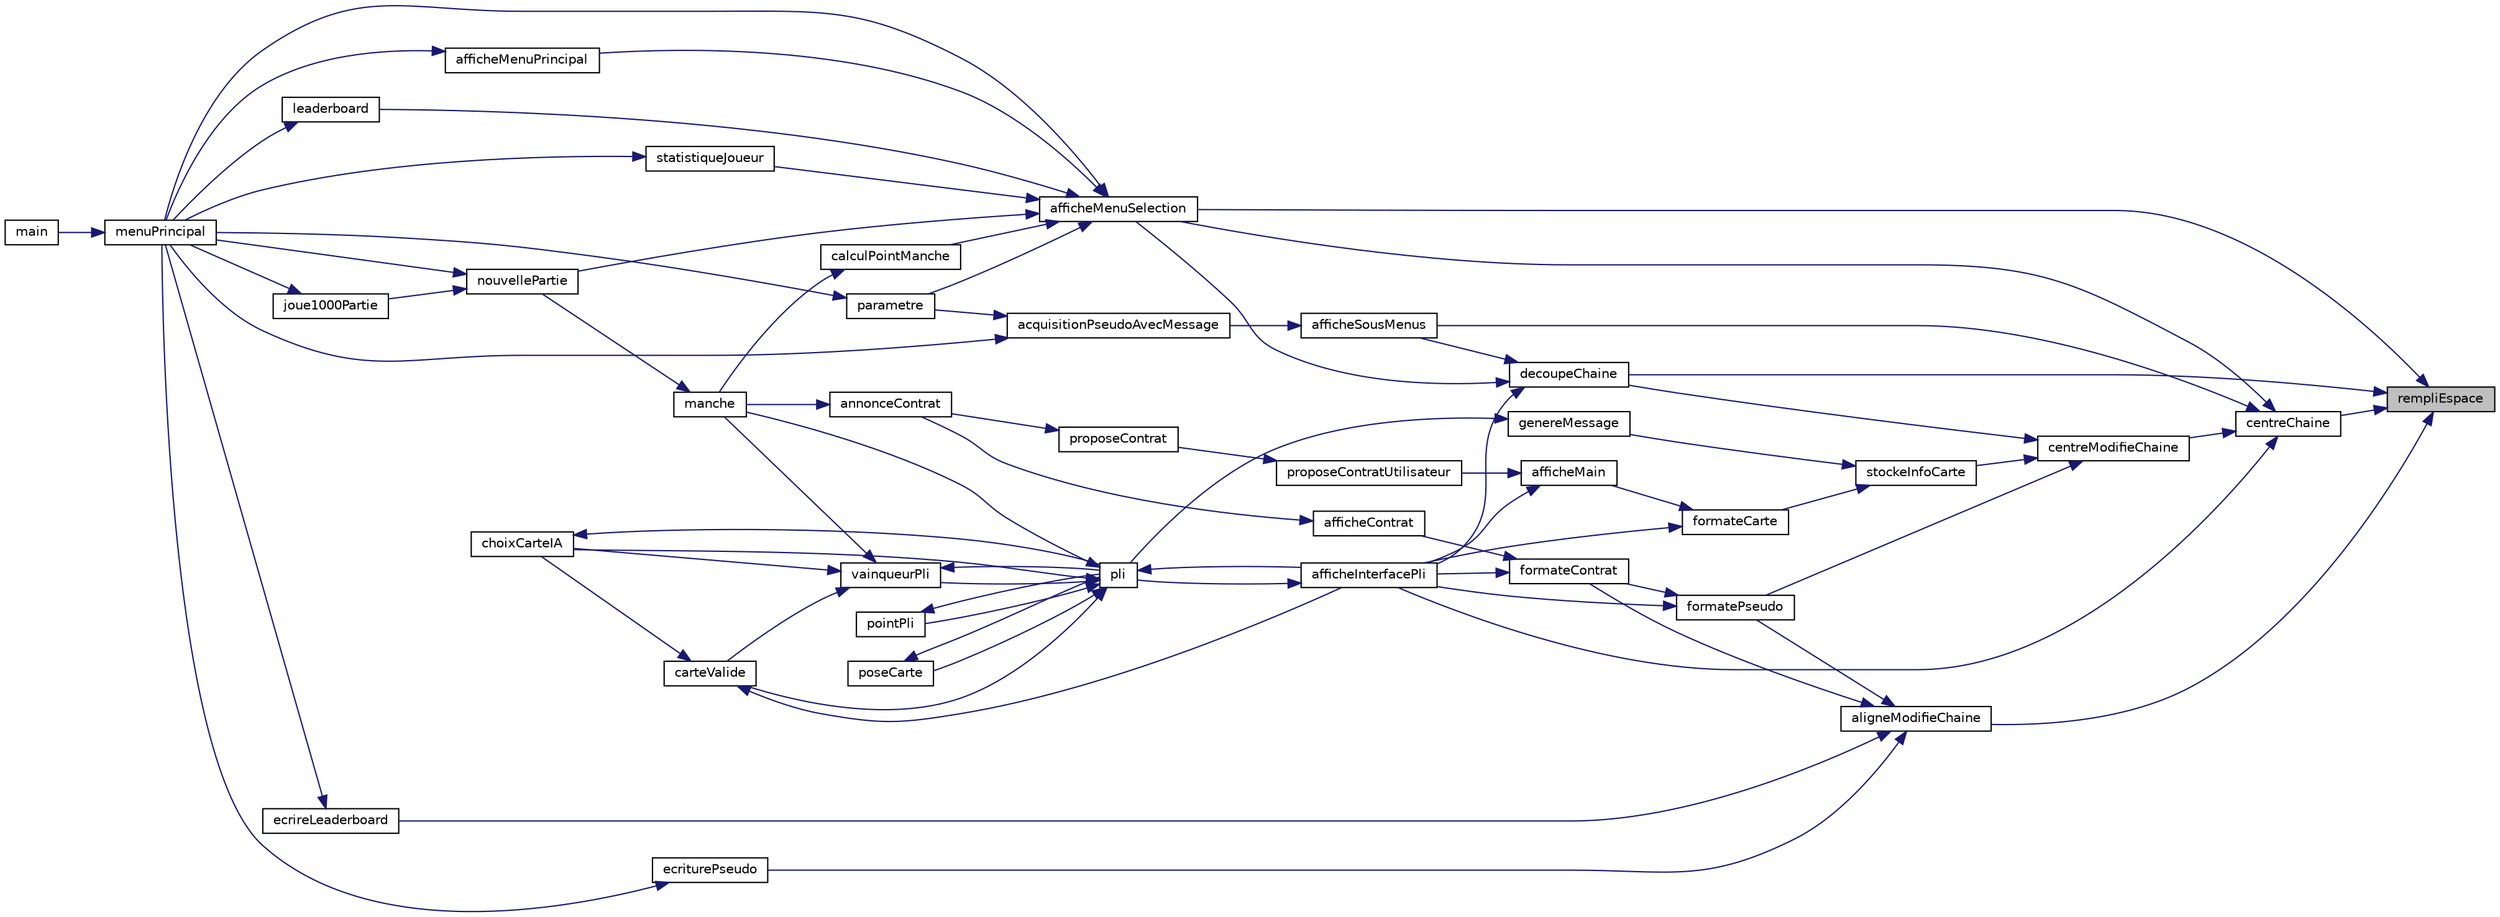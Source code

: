 digraph "rempliEspace"
{
 // LATEX_PDF_SIZE
  edge [fontname="Helvetica",fontsize="10",labelfontname="Helvetica",labelfontsize="10"];
  node [fontname="Helvetica",fontsize="10",shape=record];
  rankdir="RL";
  Node1 [label="rempliEspace",height=0.2,width=0.4,color="black", fillcolor="grey75", style="filled", fontcolor="black",tooltip="rempli une chaine de caractère de nbEspace caractère espace ' '"];
  Node1 -> Node2 [dir="back",color="midnightblue",fontsize="10",style="solid"];
  Node2 [label="afficheMenuSelection",height=0.2,width=0.4,color="black", fillcolor="white", style="filled",URL="$affichage_8h.html#a978cd3d8ff9f4afa72856d33ad0dea81",tooltip="affiche dans un cadre plusieurs chaines de carractères avec un certain nombre de lignes sautée entre ..."];
  Node2 -> Node3 [dir="back",color="midnightblue",fontsize="10",style="solid"];
  Node3 [label="afficheMenuPrincipal",height=0.2,width=0.4,color="black", fillcolor="white", style="filled",URL="$affichage_8h.html#ac892324566767801d485fad58318f635",tooltip="affiche le logo du jeu puis le menu principal"];
  Node3 -> Node4 [dir="back",color="midnightblue",fontsize="10",style="solid"];
  Node4 [label="menuPrincipal",height=0.2,width=0.4,color="black", fillcolor="white", style="filled",URL="$general_8h.html#adfbaa271f44d828c6a42ce7e9affee88",tooltip="fonction qui gÃ¨re le debut de la partie"];
  Node4 -> Node5 [dir="back",color="midnightblue",fontsize="10",style="solid"];
  Node5 [label="main",height=0.2,width=0.4,color="black", fillcolor="white", style="filled",URL="$main_8c.html#a0ddf1224851353fc92bfbff6f499fa97",tooltip="Entrée du programme."];
  Node2 -> Node6 [dir="back",color="midnightblue",fontsize="10",style="solid"];
  Node6 [label="calculPointManche",height=0.2,width=0.4,color="black", fillcolor="white", style="filled",URL="$general_8h.html#ae2494afb9457cbcf96753839016abbb6",tooltip="compte les point gagnÃ© par chaque joueur au cour de la manche e fonction du contrat et ajoute ces po..."];
  Node6 -> Node7 [dir="back",color="midnightblue",fontsize="10",style="solid"];
  Node7 [label="manche",height=0.2,width=0.4,color="black", fillcolor="white", style="filled",URL="$general_8h.html#a82e65877686a049b4bee9160af15c97f",tooltip="lancement d'une manche"];
  Node7 -> Node8 [dir="back",color="midnightblue",fontsize="10",style="solid"];
  Node8 [label="nouvellePartie",height=0.2,width=0.4,color="black", fillcolor="white", style="filled",URL="$general_8h.html#a1faac25606ba09c4cdbcf54a142dbe0c",tooltip="lancement d'une nouvelle partie"];
  Node8 -> Node9 [dir="back",color="midnightblue",fontsize="10",style="solid"];
  Node9 [label="joue1000Partie",height=0.2,width=0.4,color="black", fillcolor="white", style="filled",URL="$autre_8h.html#ab8d4df8f4e03f038b98f6d96a2eaefd2",tooltip="joue n partie aves uniquement des ia pour controler si tout ce passe bien et reuceillir des statistiq..."];
  Node9 -> Node4 [dir="back",color="midnightblue",fontsize="10",style="solid"];
  Node8 -> Node4 [dir="back",color="midnightblue",fontsize="10",style="solid"];
  Node2 -> Node10 [dir="back",color="midnightblue",fontsize="10",style="solid"];
  Node10 [label="leaderboard",height=0.2,width=0.4,color="black", fillcolor="white", style="filled",URL="$sous-menus_8h.html#aad28e5255a0adde0224260927ac30d19",tooltip="fonction qui recupère les meilleurs score dans un ficher et les affiche dans la console"];
  Node10 -> Node4 [dir="back",color="midnightblue",fontsize="10",style="solid"];
  Node2 -> Node4 [dir="back",color="midnightblue",fontsize="10",style="solid"];
  Node2 -> Node8 [dir="back",color="midnightblue",fontsize="10",style="solid"];
  Node2 -> Node11 [dir="back",color="midnightblue",fontsize="10",style="solid"];
  Node11 [label="parametre",height=0.2,width=0.4,color="black", fillcolor="white", style="filled",URL="$sous-menus_8h.html#a10bc1893d871aa90da78f2177d9ae053",tooltip="affiche le sous menu des paramètre, permet de changer le psedo de tout les ordinateur"];
  Node11 -> Node4 [dir="back",color="midnightblue",fontsize="10",style="solid"];
  Node2 -> Node12 [dir="back",color="midnightblue",fontsize="10",style="solid"];
  Node12 [label="statistiqueJoueur",height=0.2,width=0.4,color="black", fillcolor="white", style="filled",URL="$sous-menus_8h.html#a86a9072cfc6c02fa5369bd70c7ccd89a",tooltip="fonction qui recupère les statistiques du joueur et les affiches dans la console"];
  Node12 -> Node4 [dir="back",color="midnightblue",fontsize="10",style="solid"];
  Node1 -> Node13 [dir="back",color="midnightblue",fontsize="10",style="solid"];
  Node13 [label="aligneModifieChaine",height=0.2,width=0.4,color="black", fillcolor="white", style="filled",URL="$formatage_chaine_8h.html#a416dc0656ec712c3624275a4aefb85c6",tooltip="transforme une chaine de cararactère en sa vertion aligné a gauche"];
  Node13 -> Node14 [dir="back",color="midnightblue",fontsize="10",style="solid"];
  Node14 [label="ecrireLeaderboard",height=0.2,width=0.4,color="black", fillcolor="white", style="filled",URL="$gestion_fichier_8h.html#ad7559ffef57cd06c0da1239323b61d2a",tooltip="vÃ©rifie si un nouveau record Ã&#160; Ã©tÃ© battu et l'ajoute si c'est le cas"];
  Node14 -> Node4 [dir="back",color="midnightblue",fontsize="10",style="solid"];
  Node13 -> Node15 [dir="back",color="midnightblue",fontsize="10",style="solid"];
  Node15 [label="ecriturePseudo",height=0.2,width=0.4,color="black", fillcolor="white", style="filled",URL="$gestion_fichier_8h.html#a90d5f557067c87ecf4dd33f4345f5f2e",tooltip="fonction qui recherche dans un fichier si le joueur est deja enregistrÃ© au le rajoute Ã&#160; la fin si c..."];
  Node15 -> Node4 [dir="back",color="midnightblue",fontsize="10",style="solid"];
  Node13 -> Node16 [dir="back",color="midnightblue",fontsize="10",style="solid"];
  Node16 [label="formateContrat",height=0.2,width=0.4,color="black", fillcolor="white", style="filled",URL="$formatage_chaine_8h.html#a76b00dd8006b0682ba30099e193d4dd0",tooltip="stocke dans des chaine de caractère les info du contrat"];
  Node16 -> Node17 [dir="back",color="midnightblue",fontsize="10",style="solid"];
  Node17 [label="afficheContrat",height=0.2,width=0.4,color="black", fillcolor="white", style="filled",URL="$affichage_8h.html#abd791297578af449761083408a1b4462",tooltip="affiche un contrat"];
  Node17 -> Node18 [dir="back",color="midnightblue",fontsize="10",style="solid"];
  Node18 [label="annonceContrat",height=0.2,width=0.4,color="black", fillcolor="white", style="filled",URL="$general_8h.html#a6eeea9d2fea8b2c504b0051af39f7c80",tooltip="gÃ¨re l'annonce et la surenchÃ¨re des contats par les joueurs"];
  Node18 -> Node7 [dir="back",color="midnightblue",fontsize="10",style="solid"];
  Node16 -> Node19 [dir="back",color="midnightblue",fontsize="10",style="solid"];
  Node19 [label="afficheInterfacePli",height=0.2,width=0.4,color="black", fillcolor="white", style="filled",URL="$affichage_8h.html#ac44981849d484a86a70107700d39d0d4",tooltip="affiche l'interface de jeu durant un pli"];
  Node19 -> Node20 [dir="back",color="midnightblue",fontsize="10",style="solid"];
  Node20 [label="pli",height=0.2,width=0.4,color="black", fillcolor="white", style="filled",URL="$general_8h.html#a09dedac7ae460c4fd07ebcc4af44568f",tooltip="fonction qui gÃ¨re un pli"];
  Node20 -> Node19 [dir="back",color="midnightblue",fontsize="10",style="solid"];
  Node20 -> Node21 [dir="back",color="midnightblue",fontsize="10",style="solid"];
  Node21 [label="carteValide",height=0.2,width=0.4,color="black", fillcolor="white", style="filled",URL="$gestion_carte_8h.html#a860c9426634ed327bf5ed8344ee582e3",tooltip="ddétermine si une carte peut etre posé par un joueur"];
  Node21 -> Node19 [dir="back",color="midnightblue",fontsize="10",style="solid"];
  Node21 -> Node22 [dir="back",color="midnightblue",fontsize="10",style="solid"];
  Node22 [label="choixCarteIA",height=0.2,width=0.4,color="black", fillcolor="white", style="filled",URL="$ia_8h.html#a4cc2fff930cb0207bf54b59dc2b6ee97",tooltip="proposition de la pose d'une carte par l'IA"];
  Node22 -> Node20 [dir="back",color="midnightblue",fontsize="10",style="solid"];
  Node20 -> Node22 [dir="back",color="midnightblue",fontsize="10",style="solid"];
  Node20 -> Node7 [dir="back",color="midnightblue",fontsize="10",style="solid"];
  Node20 -> Node23 [dir="back",color="midnightblue",fontsize="10",style="solid"];
  Node23 [label="pointPli",height=0.2,width=0.4,color="black", fillcolor="white", style="filled",URL="$autre_8h.html#a4fab4a48512193a409dc541bb38a999c",tooltip="compte le nombre de points d'un pli"];
  Node23 -> Node20 [dir="back",color="midnightblue",fontsize="10",style="solid"];
  Node20 -> Node24 [dir="back",color="midnightblue",fontsize="10",style="solid"];
  Node24 [label="poseCarte",height=0.2,width=0.4,color="black", fillcolor="white", style="filled",URL="$general_8h.html#a6c7b2721ebd2ba9c2cdd0d452f8cbe3f",tooltip="fonction qui verifie la validitÃ© d'une carte est la pose"];
  Node24 -> Node20 [dir="back",color="midnightblue",fontsize="10",style="solid"];
  Node20 -> Node25 [dir="back",color="midnightblue",fontsize="10",style="solid"];
  Node25 [label="vainqueurPli",height=0.2,width=0.4,color="black", fillcolor="white", style="filled",URL="$gestion_carte_8h.html#aa27d92d54128016ef6bf0faee2de1eaa",tooltip="donne le vainquer d'un pli"];
  Node25 -> Node21 [dir="back",color="midnightblue",fontsize="10",style="solid"];
  Node25 -> Node22 [dir="back",color="midnightblue",fontsize="10",style="solid"];
  Node25 -> Node7 [dir="back",color="midnightblue",fontsize="10",style="solid"];
  Node25 -> Node20 [dir="back",color="midnightblue",fontsize="10",style="solid"];
  Node13 -> Node26 [dir="back",color="midnightblue",fontsize="10",style="solid"];
  Node26 [label="formatePseudo",height=0.2,width=0.4,color="black", fillcolor="white", style="filled",URL="$formatage_chaine_8h.html#ae05838b849d6b785d714efebfcd71cf3",tooltip="stocke dans une chaine de caractère le pseudo d'un des joueur"];
  Node26 -> Node19 [dir="back",color="midnightblue",fontsize="10",style="solid"];
  Node26 -> Node16 [dir="back",color="midnightblue",fontsize="10",style="solid"];
  Node1 -> Node27 [dir="back",color="midnightblue",fontsize="10",style="solid"];
  Node27 [label="centreChaine",height=0.2,width=0.4,color="black", fillcolor="white", style="filled",URL="$formatage_chaine_8h.html#ae9b1a537c2b31ecd1400d3644bb180af",tooltip="transphorme une chaine de caractère de longeur inconue en une chaine de caratère fixé de tel sorte qu..."];
  Node27 -> Node19 [dir="back",color="midnightblue",fontsize="10",style="solid"];
  Node27 -> Node2 [dir="back",color="midnightblue",fontsize="10",style="solid"];
  Node27 -> Node28 [dir="back",color="midnightblue",fontsize="10",style="solid"];
  Node28 [label="afficheSousMenus",height=0.2,width=0.4,color="black", fillcolor="white", style="filled",URL="$affichage_8h.html#a77a2c701d655e817f1fe4c56c883af3f",tooltip="affiche les différents sous menus"];
  Node28 -> Node29 [dir="back",color="midnightblue",fontsize="10",style="solid"];
  Node29 [label="acquisitionPseudoAvecMessage",height=0.2,width=0.4,color="black", fillcolor="white", style="filled",URL="$acquisition_8h.html#afcd1bfa47bc634de2b8467f3191b8782",tooltip="acquisition d'un pseudo saisi par l'utilisateur avec message d'erreur"];
  Node29 -> Node4 [dir="back",color="midnightblue",fontsize="10",style="solid"];
  Node29 -> Node11 [dir="back",color="midnightblue",fontsize="10",style="solid"];
  Node27 -> Node30 [dir="back",color="midnightblue",fontsize="10",style="solid"];
  Node30 [label="centreModifieChaine",height=0.2,width=0.4,color="black", fillcolor="white", style="filled",URL="$formatage_chaine_8h.html#a3a016c722803925f63f13d6218d6d1de",tooltip="transforme une chaine de cararactère en sa vertion centrée"];
  Node30 -> Node31 [dir="back",color="midnightblue",fontsize="10",style="solid"];
  Node31 [label="decoupeChaine",height=0.2,width=0.4,color="black", fillcolor="white", style="filled",URL="$formatage_chaine_8h.html#ad598bad9520e1d05637504cf2890a947",tooltip="fontion qui permet de découper une chaine de caracère en plusieur chaine de taille fixée en coupant s..."];
  Node31 -> Node19 [dir="back",color="midnightblue",fontsize="10",style="solid"];
  Node31 -> Node2 [dir="back",color="midnightblue",fontsize="10",style="solid"];
  Node31 -> Node28 [dir="back",color="midnightblue",fontsize="10",style="solid"];
  Node30 -> Node26 [dir="back",color="midnightblue",fontsize="10",style="solid"];
  Node30 -> Node32 [dir="back",color="midnightblue",fontsize="10",style="solid"];
  Node32 [label="stockeInfoCarte",height=0.2,width=0.4,color="black", fillcolor="white", style="filled",URL="$formatage_chaine_8h.html#ad06c0eb331a3563fa5b53797ee448034",tooltip="met dans une chaine de caractère la valeur et la couleur d'une carte"];
  Node32 -> Node33 [dir="back",color="midnightblue",fontsize="10",style="solid"];
  Node33 [label="formateCarte",height=0.2,width=0.4,color="black", fillcolor="white", style="filled",URL="$formatage_chaine_8h.html#ae97b1deba041f2e607c1acad99704bac",tooltip="formate les chaine de caracère qui affiche la valeur et la couleur des cartes"];
  Node33 -> Node19 [dir="back",color="midnightblue",fontsize="10",style="solid"];
  Node33 -> Node34 [dir="back",color="midnightblue",fontsize="10",style="solid"];
  Node34 [label="afficheMain",height=0.2,width=0.4,color="black", fillcolor="white", style="filled",URL="$affichage_8h.html#ad4ca97b6626eb7557ec5c8e3ad795f95",tooltip="affiche les carte qu'un joueur a en main"];
  Node34 -> Node19 [dir="back",color="midnightblue",fontsize="10",style="solid"];
  Node34 -> Node35 [dir="back",color="midnightblue",fontsize="10",style="solid"];
  Node35 [label="proposeContratUtilisateur",height=0.2,width=0.4,color="black", fillcolor="white", style="filled",URL="$affichage_8h.html#ae37357f1035df2f6d50afb1a1c5a9947",tooltip="gère le choix du contrat par l'utilisateur"];
  Node35 -> Node36 [dir="back",color="midnightblue",fontsize="10",style="solid"];
  Node36 [label="proposeContrat",height=0.2,width=0.4,color="black", fillcolor="white", style="filled",URL="$general_8h.html#abde08a751131f9afc15de6fc616348f6",tooltip="proposition d'un contrat par un joueur"];
  Node36 -> Node18 [dir="back",color="midnightblue",fontsize="10",style="solid"];
  Node32 -> Node37 [dir="back",color="midnightblue",fontsize="10",style="solid"];
  Node37 [label="genereMessage",height=0.2,width=0.4,color="black", fillcolor="white", style="filled",URL="$formatage_chaine_8h.html#a0a9bbb51e5f916ca5bef2365312e23be",tooltip="génere un message et l'enregistre dans une chaine de caractère"];
  Node37 -> Node20 [dir="back",color="midnightblue",fontsize="10",style="solid"];
  Node1 -> Node31 [dir="back",color="midnightblue",fontsize="10",style="solid"];
}
